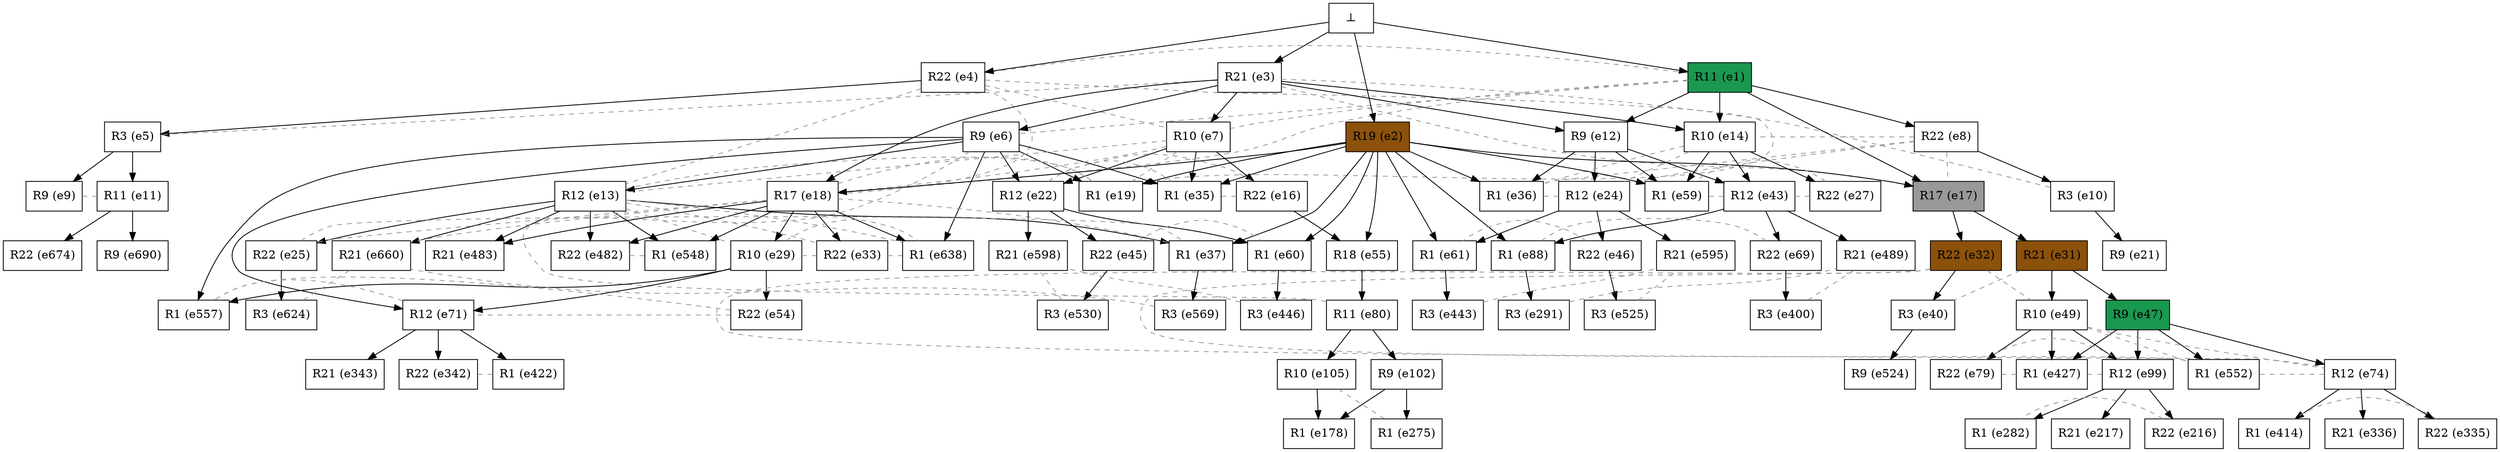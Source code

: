digraph test {
  e4 -> e5;
  e3 -> e6;
  e3 -> e7;
  e1 -> e8;
  e5 -> e9;
  e8 -> e10;
  e5 -> e11;
  e1 -> e12;
  e3 -> e12;
  e6 -> e13;
  e1 -> e14;
  e3 -> e14;
  e7 -> e16;
  e1 -> e17;
  e2 -> e17;
  e2 -> e18;
  e3 -> e18;
  e2 -> e19;
  e6 -> e19;
  e10 -> e21;
  e6 -> e22;
  e7 -> e22;
  e12 -> e24;
  e13 -> e25;
  e14 -> e27;
  e18 -> e29;
  e17 -> e31;
  e17 -> e32;
  e18 -> e33;
  e2 -> e35;
  e6 -> e35;
  e7 -> e35;
  e2 -> e36;
  e12 -> e36;
  e2 -> e37;
  e13 -> e37;
  e32 -> e40;
  e12 -> e43;
  e14 -> e43;
  e22 -> e45;
  e24 -> e46;
  e31 -> e47;
  e31 -> e49;
  e29 -> e54;
  e2 -> e55;
  e16 -> e55;
  e2 -> e59;
  e12 -> e59;
  e14 -> e59;
  e2 -> e60;
  e22 -> e60;
  e2 -> e61;
  e24 -> e61;
  e43 -> e69;
  e6 -> e71;
  e29 -> e71;
  e47 -> e74;
  e49 -> e79;
  e55 -> e80;
  e2 -> e88;
  e43 -> e88;
  e47 -> e99;
  e49 -> e99;
  e80 -> e102;
  e80 -> e105;
  e102 -> e178;
  e105 -> e178;
  e99 -> e216;
  e99 -> e217;
  e102 -> e275;
  e99 -> e282;
  e88 -> e291;
  e74 -> e335;
  e74 -> e336;
  e71 -> e342;
  e71 -> e343;
  e69 -> e400;
  e74 -> e414;
  e71 -> e422;
  e47 -> e427;
  e49 -> e427;
  e61 -> e443;
  e60 -> e446;
  e13 -> e482;
  e18 -> e482;
  e13 -> e483;
  e18 -> e483;
  e43 -> e489;
  e40 -> e524;
  e46 -> e525;
  e45 -> e530;
  e13 -> e548;
  e18 -> e548;
  e47 -> e552;
  e6 -> e557;
  e29 -> e557;
  e37 -> e569;
  e24 -> e595;
  e22 -> e598;
  e25 -> e624;
  e6 -> e638;
  e18 -> e638;
  e13 -> e660;
  e11 -> e674;
  e11 -> e690;
  e0 -> e1;
  e0 -> e2;
  e0 -> e3;
  e0 -> e4;

//conflicts
  e1 -> e4 [arrowhead=none color=gray60 style=dashed constraint=false];
  e1 -> e6 [arrowhead=none color=gray60 style=dashed constraint=false];
  e1 -> e7 [arrowhead=none color=gray60 style=dashed constraint=false];
  e1 -> e18 [arrowhead=none color=gray60 style=dashed constraint=false];
  e3 -> e5 [arrowhead=none color=gray60 style=dashed constraint=false];
  e3 -> e10 [arrowhead=none color=gray60 style=dashed constraint=false];
  e3 -> e17 [arrowhead=none color=gray60 style=dashed constraint=false];
  e4 -> e7 [arrowhead=none color=gray60 style=dashed constraint=false];
  e4 -> e13 [arrowhead=none color=gray60 style=dashed constraint=false];
  e4 -> e18 [arrowhead=none color=gray60 style=dashed constraint=false];
  e4 -> e19 [arrowhead=none color=gray60 style=dashed constraint=false];
  e6 -> e80 [arrowhead=none color=gray60 style=dashed constraint=false];
  e7 -> e13 [arrowhead=none color=gray60 style=dashed constraint=false];
  e7 -> e18 [arrowhead=none color=gray60 style=dashed constraint=false];
  e7 -> e19 [arrowhead=none color=gray60 style=dashed constraint=false];
  e8 -> e14 [arrowhead=none color=gray60 style=dashed constraint=false];
  e8 -> e17 [arrowhead=none color=gray60 style=dashed constraint=false];
  e8 -> e24 [arrowhead=none color=gray60 style=dashed constraint=false];
  e8 -> e36 [arrowhead=none color=gray60 style=dashed constraint=false];
  e9 -> e11 [arrowhead=none color=gray60 style=dashed constraint=false];
  e13 -> e19 [arrowhead=none color=gray60 style=dashed constraint=false];
  e13 -> e29 [arrowhead=none color=gray60 style=dashed constraint=false];
  e13 -> e33 [arrowhead=none color=gray60 style=dashed constraint=false];
  e13 -> e638 [arrowhead=none color=gray60 style=dashed constraint=false];
  e14 -> e24 [arrowhead=none color=gray60 style=dashed constraint=false];
  e14 -> e36 [arrowhead=none color=gray60 style=dashed constraint=false];
  e16 -> e22 [arrowhead=none color=gray60 style=dashed constraint=false];
  e16 -> e35 [arrowhead=none color=gray60 style=dashed constraint=false];
  e18 -> e19 [arrowhead=none color=gray60 style=dashed constraint=false];
  e18 -> e25 [arrowhead=none color=gray60 style=dashed constraint=false];
  e18 -> e37 [arrowhead=none color=gray60 style=dashed constraint=false];
  e18 -> e660 [arrowhead=none color=gray60 style=dashed constraint=false];
  e22 -> e35 [arrowhead=none color=gray60 style=dashed constraint=false];
  e24 -> e36 [arrowhead=none color=gray60 style=dashed constraint=false];
  e25 -> e37 [arrowhead=none color=gray60 style=dashed constraint=false];
  e27 -> e43 [arrowhead=none color=gray60 style=dashed constraint=false];
  e27 -> e59 [arrowhead=none color=gray60 style=dashed constraint=false];
  e29 -> e33 [arrowhead=none color=gray60 style=dashed constraint=false];
  e29 -> e638 [arrowhead=none color=gray60 style=dashed constraint=false];
  e31 -> e40 [arrowhead=none color=gray60 style=dashed constraint=false];
  e32 -> e49 [arrowhead=none color=gray60 style=dashed constraint=false];
  e32 -> e74 [arrowhead=none color=gray60 style=dashed constraint=false];
  e32 -> e552 [arrowhead=none color=gray60 style=dashed constraint=false];
  e33 -> e638 [arrowhead=none color=gray60 style=dashed constraint=false];
  e43 -> e59 [arrowhead=none color=gray60 style=dashed constraint=false];
  e45 -> e60 [arrowhead=none color=gray60 style=dashed constraint=false];
  e46 -> e61 [arrowhead=none color=gray60 style=dashed constraint=false];
  e49 -> e74 [arrowhead=none color=gray60 style=dashed constraint=false];
  e49 -> e552 [arrowhead=none color=gray60 style=dashed constraint=false];
  e54 -> e71 [arrowhead=none color=gray60 style=dashed constraint=false];
  e54 -> e557 [arrowhead=none color=gray60 style=dashed constraint=false];
  e69 -> e88 [arrowhead=none color=gray60 style=dashed constraint=false];
  e71 -> e557 [arrowhead=none color=gray60 style=dashed constraint=false];
  e74 -> e552 [arrowhead=none color=gray60 style=dashed constraint=false];
  e79 -> e99 [arrowhead=none color=gray60 style=dashed constraint=false];
  e79 -> e427 [arrowhead=none color=gray60 style=dashed constraint=false];
  e99 -> e427 [arrowhead=none color=gray60 style=dashed constraint=false];
  e105 -> e275 [arrowhead=none color=gray60 style=dashed constraint=false];
  e216 -> e282 [arrowhead=none color=gray60 style=dashed constraint=false];
  e291 -> e489 [arrowhead=none color=gray60 style=dashed constraint=false];
  e335 -> e414 [arrowhead=none color=gray60 style=dashed constraint=false];
  e342 -> e422 [arrowhead=none color=gray60 style=dashed constraint=false];
  e400 -> e489 [arrowhead=none color=gray60 style=dashed constraint=false];
  e443 -> e595 [arrowhead=none color=gray60 style=dashed constraint=false];
  e446 -> e598 [arrowhead=none color=gray60 style=dashed constraint=false];
  e482 -> e548 [arrowhead=none color=gray60 style=dashed constraint=false];
  e525 -> e595 [arrowhead=none color=gray60 style=dashed constraint=false];
  e530 -> e598 [arrowhead=none color=gray60 style=dashed constraint=false];
  e569 -> e660 [arrowhead=none color=gray60 style=dashed constraint=false];
  e624 -> e660 [arrowhead=none color=gray60 style=dashed constraint=false];

  e1 [color="black" fillcolor="#1a9850:#1a9850" label="R11 (e1)" shape=box style=filled];
  e2 [color="black" fillcolor="#8c510a:#8c510a" label="R19 (e2)" shape=box style=filled];
  e3 [color="black" fillcolor="white:white" label="R21 (e3)" shape=box style=filled];
  e4 [color="black" fillcolor="white:white" label="R22 (e4)" shape=box style=filled];
  e5 [color="black" fillcolor="white:white" label="R3 (e5)" shape=box style=filled];
  e6 [color="black" fillcolor="white:white" label="R9 (e6)" shape=box style=filled];
  e7 [color="black" fillcolor="white:white" label="R10 (e7)" shape=box style=filled];
  e8 [color="black" fillcolor="white:white" label="R22 (e8)" shape=box style=filled];
  e9 [color="black" fillcolor="white:white" label="R9 (e9)" shape=box style=filled];
  e10 [color="black" fillcolor="white:white" label="R3 (e10)" shape=box style=filled];
  e11 [color="black" fillcolor="white:white" label="R11 (e11)" shape=box style=filled];
  e12 [color="black" fillcolor="white:white" label="R9 (e12)" shape=box style=filled];
  e13 [color="black" fillcolor="white:white" label="R12 (e13)" shape=box style=filled];
  e14 [color="black" fillcolor="white:white" label="R10 (e14)" shape=box style=filled];
  e16 [color="black" fillcolor="white:white" label="R22 (e16)" shape=box style=filled];
  e17 [color="black" fillcolor="gray60:gray60" label="R17 (e17)" shape=box style=filled];
  e18 [color="black" fillcolor="white:white" label="R17 (e18)" shape=box style=filled];
  e19 [color="black" fillcolor="white:white" label="R1 (e19)" shape=box style=filled];
  e21 [color="black" fillcolor="white:white" label="R9 (e21)" shape=box style=filled];
  e22 [color="black" fillcolor="white:white" label="R12 (e22)" shape=box style=filled];
  e24 [color="black" fillcolor="white:white" label="R12 (e24)" shape=box style=filled];
  e25 [color="black" fillcolor="white:white" label="R22 (e25)" shape=box style=filled];
  e27 [color="black" fillcolor="white:white" label="R22 (e27)" shape=box style=filled];
  e29 [color="black" fillcolor="white:white" label="R10 (e29)" shape=box style=filled];
  e31 [color="black" fillcolor="#8c510a:#8c510a" label="R21 (e31)" shape=box style=filled];
  e32 [color="black" fillcolor="#8c510a:#8c510a" label="R22 (e32)" shape=box style=filled];
  e33 [color="black" fillcolor="white:white" label="R22 (e33)" shape=box style=filled];
  e35 [color="black" fillcolor="white:white" label="R1 (e35)" shape=box style=filled];
  e36 [color="black" fillcolor="white:white" label="R1 (e36)" shape=box style=filled];
  e37 [color="black" fillcolor="white:white" label="R1 (e37)" shape=box style=filled];
  e40 [color="black" fillcolor="white:white" label="R3 (e40)" shape=box style=filled];
  e43 [color="black" fillcolor="white:white" label="R12 (e43)" shape=box style=filled];
  e45 [color="black" fillcolor="white:white" label="R22 (e45)" shape=box style=filled];
  e46 [color="black" fillcolor="white:white" label="R22 (e46)" shape=box style=filled];
  e47 [color="black" fillcolor="#1a9850:#1a9850" label="R9 (e47)" shape=box style=filled];
  e49 [color="black" fillcolor="white:white" label="R10 (e49)" shape=box style=filled];
  e54 [color="black" fillcolor="white:white" label="R22 (e54)" shape=box style=filled];
  e55 [color="black" fillcolor="white:white" label="R18 (e55)" shape=box style=filled];
  e59 [color="black" fillcolor="white:white" label="R1 (e59)" shape=box style=filled];
  e60 [color="black" fillcolor="white:white" label="R1 (e60)" shape=box style=filled];
  e61 [color="black" fillcolor="white:white" label="R1 (e61)" shape=box style=filled];
  e69 [color="black" fillcolor="white:white" label="R22 (e69)" shape=box style=filled];
  e71 [color="black" fillcolor="white:white" label="R12 (e71)" shape=box style=filled];
  e74 [color="black" fillcolor="white:white" label="R12 (e74)" shape=box style=filled];
  e79 [color="black" fillcolor="white:white" label="R22 (e79)" shape=box style=filled];
  e80 [color="black" fillcolor="white:white" label="R11 (e80)" shape=box style=filled];
  e88 [color="black" fillcolor="white:white" label="R1 (e88)" shape=box style=filled];
  e99 [color="black" fillcolor="white:white" label="R12 (e99)" shape=box style=filled];
  e102 [color="black" fillcolor="white:white" label="R9 (e102)" shape=box style=filled];
  e105 [color="black" fillcolor="white:white" label="R10 (e105)" shape=box style=filled];
  e178 [color="black" fillcolor="white:white" label="R1 (e178)" shape=box style=filled];
  e216 [color="black" fillcolor="white:white" label="R22 (e216)" shape=box style=filled];
  e217 [color="black" fillcolor="white:white" label="R21 (e217)" shape=box style=filled];
  e275 [color="black" fillcolor="white:white" label="R1 (e275)" shape=box style=filled];
  e282 [color="black" fillcolor="white:white" label="R1 (e282)" shape=box style=filled];
  e291 [color="black" fillcolor="white:white" label="R3 (e291)" shape=box style=filled];
  e335 [color="black" fillcolor="white:white" label="R22 (e335)" shape=box style=filled];
  e336 [color="black" fillcolor="white:white" label="R21 (e336)" shape=box style=filled];
  e342 [color="black" fillcolor="white:white" label="R22 (e342)" shape=box style=filled];
  e343 [color="black" fillcolor="white:white" label="R21 (e343)" shape=box style=filled];
  e400 [color="black" fillcolor="white:white" label="R3 (e400)" shape=box style=filled];
  e414 [color="black" fillcolor="white:white" label="R1 (e414)" shape=box style=filled];
  e422 [color="black" fillcolor="white:white" label="R1 (e422)" shape=box style=filled];
  e427 [color="black" fillcolor="white:white" label="R1 (e427)" shape=box style=filled];
  e443 [color="black" fillcolor="white:white" label="R3 (e443)" shape=box style=filled];
  e446 [color="black" fillcolor="white:white" label="R3 (e446)" shape=box style=filled];
  e482 [color="black" fillcolor="white:white" label="R22 (e482)" shape=box style=filled];
  e483 [color="black" fillcolor="white:white" label="R21 (e483)" shape=box style=filled];
  e489 [color="black" fillcolor="white:white" label="R21 (e489)" shape=box style=filled];
  e524 [color="black" fillcolor="white:white" label="R9 (e524)" shape=box style=filled];
  e525 [color="black" fillcolor="white:white" label="R3 (e525)" shape=box style=filled];
  e530 [color="black" fillcolor="white:white" label="R3 (e530)" shape=box style=filled];
  e548 [color="black" fillcolor="white:white" label="R1 (e548)" shape=box style=filled];
  e552 [color="black" fillcolor="white:white" label="R1 (e552)" shape=box style=filled];
  e557 [color="black" fillcolor="white:white" label="R1 (e557)" shape=box style=filled];
  e569 [color="black" fillcolor="white:white" label="R3 (e569)" shape=box style=filled];
  e595 [color="black" fillcolor="white:white" label="R21 (e595)" shape=box style=filled];
  e598 [color="black" fillcolor="white:white" label="R21 (e598)" shape=box style=filled];
  e624 [color="black" fillcolor="white:white" label="R3 (e624)" shape=box style=filled];
  e638 [color="black" fillcolor="white:white" label="R1 (e638)" shape=box style=filled];
  e660 [color="black" fillcolor="white:white" label="R21 (e660)" shape=box style=filled];
  e674 [color="black" fillcolor="white:white" label="R22 (e674)" shape=box style=filled];
  e690 [color="black" fillcolor="white:white" label="R9 (e690)" shape=box style=filled];
  e0 [fillcolor="white" label="⊥" shape=box style=filled];
}
